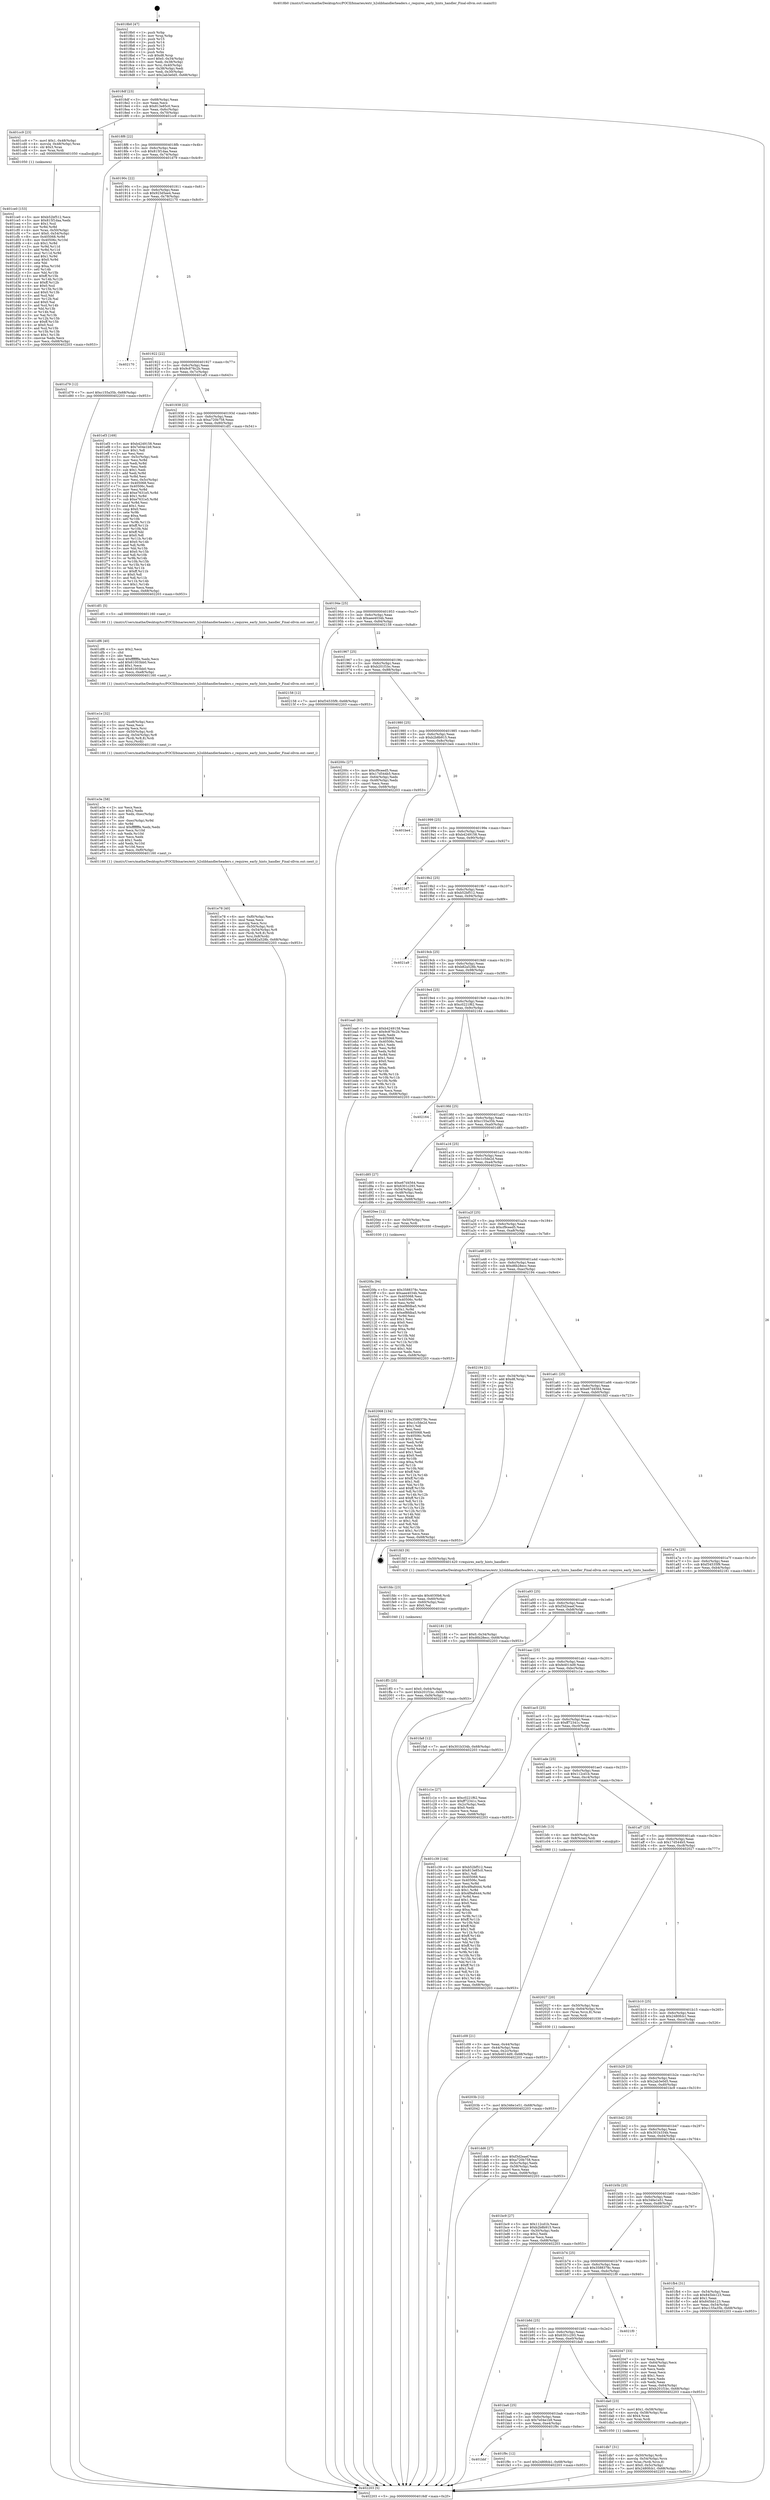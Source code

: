 digraph "0x4018b0" {
  label = "0x4018b0 (/mnt/c/Users/mathe/Desktop/tcc/POCII/binaries/extr_h2olibhandlerheaders.c_requires_early_hints_handler_Final-ollvm.out::main(0))"
  labelloc = "t"
  node[shape=record]

  Entry [label="",width=0.3,height=0.3,shape=circle,fillcolor=black,style=filled]
  "0x4018df" [label="{
     0x4018df [23]\l
     | [instrs]\l
     &nbsp;&nbsp;0x4018df \<+3\>: mov -0x68(%rbp),%eax\l
     &nbsp;&nbsp;0x4018e2 \<+2\>: mov %eax,%ecx\l
     &nbsp;&nbsp;0x4018e4 \<+6\>: sub $0x813e85c0,%ecx\l
     &nbsp;&nbsp;0x4018ea \<+3\>: mov %eax,-0x6c(%rbp)\l
     &nbsp;&nbsp;0x4018ed \<+3\>: mov %ecx,-0x70(%rbp)\l
     &nbsp;&nbsp;0x4018f0 \<+6\>: je 0000000000401cc9 \<main+0x419\>\l
  }"]
  "0x401cc9" [label="{
     0x401cc9 [23]\l
     | [instrs]\l
     &nbsp;&nbsp;0x401cc9 \<+7\>: movl $0x1,-0x48(%rbp)\l
     &nbsp;&nbsp;0x401cd0 \<+4\>: movslq -0x48(%rbp),%rax\l
     &nbsp;&nbsp;0x401cd4 \<+4\>: shl $0x3,%rax\l
     &nbsp;&nbsp;0x401cd8 \<+3\>: mov %rax,%rdi\l
     &nbsp;&nbsp;0x401cdb \<+5\>: call 0000000000401050 \<malloc@plt\>\l
     | [calls]\l
     &nbsp;&nbsp;0x401050 \{1\} (unknown)\l
  }"]
  "0x4018f6" [label="{
     0x4018f6 [22]\l
     | [instrs]\l
     &nbsp;&nbsp;0x4018f6 \<+5\>: jmp 00000000004018fb \<main+0x4b\>\l
     &nbsp;&nbsp;0x4018fb \<+3\>: mov -0x6c(%rbp),%eax\l
     &nbsp;&nbsp;0x4018fe \<+5\>: sub $0x815f1daa,%eax\l
     &nbsp;&nbsp;0x401903 \<+3\>: mov %eax,-0x74(%rbp)\l
     &nbsp;&nbsp;0x401906 \<+6\>: je 0000000000401d79 \<main+0x4c9\>\l
  }"]
  Exit [label="",width=0.3,height=0.3,shape=circle,fillcolor=black,style=filled,peripheries=2]
  "0x401d79" [label="{
     0x401d79 [12]\l
     | [instrs]\l
     &nbsp;&nbsp;0x401d79 \<+7\>: movl $0xc155a35b,-0x68(%rbp)\l
     &nbsp;&nbsp;0x401d80 \<+5\>: jmp 0000000000402203 \<main+0x953\>\l
  }"]
  "0x40190c" [label="{
     0x40190c [22]\l
     | [instrs]\l
     &nbsp;&nbsp;0x40190c \<+5\>: jmp 0000000000401911 \<main+0x61\>\l
     &nbsp;&nbsp;0x401911 \<+3\>: mov -0x6c(%rbp),%eax\l
     &nbsp;&nbsp;0x401914 \<+5\>: sub $0x923d5ee4,%eax\l
     &nbsp;&nbsp;0x401919 \<+3\>: mov %eax,-0x78(%rbp)\l
     &nbsp;&nbsp;0x40191c \<+6\>: je 0000000000402170 \<main+0x8c0\>\l
  }"]
  "0x4020fa" [label="{
     0x4020fa [94]\l
     | [instrs]\l
     &nbsp;&nbsp;0x4020fa \<+5\>: mov $0x3588378c,%ecx\l
     &nbsp;&nbsp;0x4020ff \<+5\>: mov $0xaee4034b,%edx\l
     &nbsp;&nbsp;0x402104 \<+7\>: mov 0x405068,%esi\l
     &nbsp;&nbsp;0x40210b \<+8\>: mov 0x40506c,%r8d\l
     &nbsp;&nbsp;0x402113 \<+3\>: mov %esi,%r9d\l
     &nbsp;&nbsp;0x402116 \<+7\>: add $0xef8fdba5,%r9d\l
     &nbsp;&nbsp;0x40211d \<+4\>: sub $0x1,%r9d\l
     &nbsp;&nbsp;0x402121 \<+7\>: sub $0xef8fdba5,%r9d\l
     &nbsp;&nbsp;0x402128 \<+4\>: imul %r9d,%esi\l
     &nbsp;&nbsp;0x40212c \<+3\>: and $0x1,%esi\l
     &nbsp;&nbsp;0x40212f \<+3\>: cmp $0x0,%esi\l
     &nbsp;&nbsp;0x402132 \<+4\>: sete %r10b\l
     &nbsp;&nbsp;0x402136 \<+4\>: cmp $0xa,%r8d\l
     &nbsp;&nbsp;0x40213a \<+4\>: setl %r11b\l
     &nbsp;&nbsp;0x40213e \<+3\>: mov %r10b,%bl\l
     &nbsp;&nbsp;0x402141 \<+3\>: and %r11b,%bl\l
     &nbsp;&nbsp;0x402144 \<+3\>: xor %r11b,%r10b\l
     &nbsp;&nbsp;0x402147 \<+3\>: or %r10b,%bl\l
     &nbsp;&nbsp;0x40214a \<+3\>: test $0x1,%bl\l
     &nbsp;&nbsp;0x40214d \<+3\>: cmovne %edx,%ecx\l
     &nbsp;&nbsp;0x402150 \<+3\>: mov %ecx,-0x68(%rbp)\l
     &nbsp;&nbsp;0x402153 \<+5\>: jmp 0000000000402203 \<main+0x953\>\l
  }"]
  "0x402170" [label="{
     0x402170\l
  }", style=dashed]
  "0x401922" [label="{
     0x401922 [22]\l
     | [instrs]\l
     &nbsp;&nbsp;0x401922 \<+5\>: jmp 0000000000401927 \<main+0x77\>\l
     &nbsp;&nbsp;0x401927 \<+3\>: mov -0x6c(%rbp),%eax\l
     &nbsp;&nbsp;0x40192a \<+5\>: sub $0x9c876c2b,%eax\l
     &nbsp;&nbsp;0x40192f \<+3\>: mov %eax,-0x7c(%rbp)\l
     &nbsp;&nbsp;0x401932 \<+6\>: je 0000000000401ef3 \<main+0x643\>\l
  }"]
  "0x40203b" [label="{
     0x40203b [12]\l
     | [instrs]\l
     &nbsp;&nbsp;0x40203b \<+7\>: movl $0x346e1e51,-0x68(%rbp)\l
     &nbsp;&nbsp;0x402042 \<+5\>: jmp 0000000000402203 \<main+0x953\>\l
  }"]
  "0x401ef3" [label="{
     0x401ef3 [169]\l
     | [instrs]\l
     &nbsp;&nbsp;0x401ef3 \<+5\>: mov $0xb4249158,%eax\l
     &nbsp;&nbsp;0x401ef8 \<+5\>: mov $0x7e04e1b9,%ecx\l
     &nbsp;&nbsp;0x401efd \<+2\>: mov $0x1,%dl\l
     &nbsp;&nbsp;0x401eff \<+2\>: xor %esi,%esi\l
     &nbsp;&nbsp;0x401f01 \<+3\>: mov -0x5c(%rbp),%edi\l
     &nbsp;&nbsp;0x401f04 \<+3\>: mov %esi,%r8d\l
     &nbsp;&nbsp;0x401f07 \<+3\>: sub %edi,%r8d\l
     &nbsp;&nbsp;0x401f0a \<+2\>: mov %esi,%edi\l
     &nbsp;&nbsp;0x401f0c \<+3\>: sub $0x1,%edi\l
     &nbsp;&nbsp;0x401f0f \<+3\>: add %edi,%r8d\l
     &nbsp;&nbsp;0x401f12 \<+3\>: sub %r8d,%esi\l
     &nbsp;&nbsp;0x401f15 \<+3\>: mov %esi,-0x5c(%rbp)\l
     &nbsp;&nbsp;0x401f18 \<+7\>: mov 0x405068,%esi\l
     &nbsp;&nbsp;0x401f1f \<+7\>: mov 0x40506c,%edi\l
     &nbsp;&nbsp;0x401f26 \<+3\>: mov %esi,%r8d\l
     &nbsp;&nbsp;0x401f29 \<+7\>: add $0xe7631e5,%r8d\l
     &nbsp;&nbsp;0x401f30 \<+4\>: sub $0x1,%r8d\l
     &nbsp;&nbsp;0x401f34 \<+7\>: sub $0xe7631e5,%r8d\l
     &nbsp;&nbsp;0x401f3b \<+4\>: imul %r8d,%esi\l
     &nbsp;&nbsp;0x401f3f \<+3\>: and $0x1,%esi\l
     &nbsp;&nbsp;0x401f42 \<+3\>: cmp $0x0,%esi\l
     &nbsp;&nbsp;0x401f45 \<+4\>: sete %r9b\l
     &nbsp;&nbsp;0x401f49 \<+3\>: cmp $0xa,%edi\l
     &nbsp;&nbsp;0x401f4c \<+4\>: setl %r10b\l
     &nbsp;&nbsp;0x401f50 \<+3\>: mov %r9b,%r11b\l
     &nbsp;&nbsp;0x401f53 \<+4\>: xor $0xff,%r11b\l
     &nbsp;&nbsp;0x401f57 \<+3\>: mov %r10b,%bl\l
     &nbsp;&nbsp;0x401f5a \<+3\>: xor $0xff,%bl\l
     &nbsp;&nbsp;0x401f5d \<+3\>: xor $0x0,%dl\l
     &nbsp;&nbsp;0x401f60 \<+3\>: mov %r11b,%r14b\l
     &nbsp;&nbsp;0x401f63 \<+4\>: and $0x0,%r14b\l
     &nbsp;&nbsp;0x401f67 \<+3\>: and %dl,%r9b\l
     &nbsp;&nbsp;0x401f6a \<+3\>: mov %bl,%r15b\l
     &nbsp;&nbsp;0x401f6d \<+4\>: and $0x0,%r15b\l
     &nbsp;&nbsp;0x401f71 \<+3\>: and %dl,%r10b\l
     &nbsp;&nbsp;0x401f74 \<+3\>: or %r9b,%r14b\l
     &nbsp;&nbsp;0x401f77 \<+3\>: or %r10b,%r15b\l
     &nbsp;&nbsp;0x401f7a \<+3\>: xor %r15b,%r14b\l
     &nbsp;&nbsp;0x401f7d \<+3\>: or %bl,%r11b\l
     &nbsp;&nbsp;0x401f80 \<+4\>: xor $0xff,%r11b\l
     &nbsp;&nbsp;0x401f84 \<+3\>: or $0x0,%dl\l
     &nbsp;&nbsp;0x401f87 \<+3\>: and %dl,%r11b\l
     &nbsp;&nbsp;0x401f8a \<+3\>: or %r11b,%r14b\l
     &nbsp;&nbsp;0x401f8d \<+4\>: test $0x1,%r14b\l
     &nbsp;&nbsp;0x401f91 \<+3\>: cmovne %ecx,%eax\l
     &nbsp;&nbsp;0x401f94 \<+3\>: mov %eax,-0x68(%rbp)\l
     &nbsp;&nbsp;0x401f97 \<+5\>: jmp 0000000000402203 \<main+0x953\>\l
  }"]
  "0x401938" [label="{
     0x401938 [22]\l
     | [instrs]\l
     &nbsp;&nbsp;0x401938 \<+5\>: jmp 000000000040193d \<main+0x8d\>\l
     &nbsp;&nbsp;0x40193d \<+3\>: mov -0x6c(%rbp),%eax\l
     &nbsp;&nbsp;0x401940 \<+5\>: sub $0xa720b758,%eax\l
     &nbsp;&nbsp;0x401945 \<+3\>: mov %eax,-0x80(%rbp)\l
     &nbsp;&nbsp;0x401948 \<+6\>: je 0000000000401df1 \<main+0x541\>\l
  }"]
  "0x401ff3" [label="{
     0x401ff3 [25]\l
     | [instrs]\l
     &nbsp;&nbsp;0x401ff3 \<+7\>: movl $0x0,-0x64(%rbp)\l
     &nbsp;&nbsp;0x401ffa \<+7\>: movl $0xb201f1bc,-0x68(%rbp)\l
     &nbsp;&nbsp;0x402001 \<+6\>: mov %eax,-0xf4(%rbp)\l
     &nbsp;&nbsp;0x402007 \<+5\>: jmp 0000000000402203 \<main+0x953\>\l
  }"]
  "0x401df1" [label="{
     0x401df1 [5]\l
     | [instrs]\l
     &nbsp;&nbsp;0x401df1 \<+5\>: call 0000000000401160 \<next_i\>\l
     | [calls]\l
     &nbsp;&nbsp;0x401160 \{1\} (/mnt/c/Users/mathe/Desktop/tcc/POCII/binaries/extr_h2olibhandlerheaders.c_requires_early_hints_handler_Final-ollvm.out::next_i)\l
  }"]
  "0x40194e" [label="{
     0x40194e [25]\l
     | [instrs]\l
     &nbsp;&nbsp;0x40194e \<+5\>: jmp 0000000000401953 \<main+0xa3\>\l
     &nbsp;&nbsp;0x401953 \<+3\>: mov -0x6c(%rbp),%eax\l
     &nbsp;&nbsp;0x401956 \<+5\>: sub $0xaee4034b,%eax\l
     &nbsp;&nbsp;0x40195b \<+6\>: mov %eax,-0x84(%rbp)\l
     &nbsp;&nbsp;0x401961 \<+6\>: je 0000000000402158 \<main+0x8a8\>\l
  }"]
  "0x401fdc" [label="{
     0x401fdc [23]\l
     | [instrs]\l
     &nbsp;&nbsp;0x401fdc \<+10\>: movabs $0x4030b6,%rdi\l
     &nbsp;&nbsp;0x401fe6 \<+3\>: mov %eax,-0x60(%rbp)\l
     &nbsp;&nbsp;0x401fe9 \<+3\>: mov -0x60(%rbp),%esi\l
     &nbsp;&nbsp;0x401fec \<+2\>: mov $0x0,%al\l
     &nbsp;&nbsp;0x401fee \<+5\>: call 0000000000401040 \<printf@plt\>\l
     | [calls]\l
     &nbsp;&nbsp;0x401040 \{1\} (unknown)\l
  }"]
  "0x402158" [label="{
     0x402158 [12]\l
     | [instrs]\l
     &nbsp;&nbsp;0x402158 \<+7\>: movl $0xf34535f9,-0x68(%rbp)\l
     &nbsp;&nbsp;0x40215f \<+5\>: jmp 0000000000402203 \<main+0x953\>\l
  }"]
  "0x401967" [label="{
     0x401967 [25]\l
     | [instrs]\l
     &nbsp;&nbsp;0x401967 \<+5\>: jmp 000000000040196c \<main+0xbc\>\l
     &nbsp;&nbsp;0x40196c \<+3\>: mov -0x6c(%rbp),%eax\l
     &nbsp;&nbsp;0x40196f \<+5\>: sub $0xb201f1bc,%eax\l
     &nbsp;&nbsp;0x401974 \<+6\>: mov %eax,-0x88(%rbp)\l
     &nbsp;&nbsp;0x40197a \<+6\>: je 000000000040200c \<main+0x75c\>\l
  }"]
  "0x401bbf" [label="{
     0x401bbf\l
  }", style=dashed]
  "0x40200c" [label="{
     0x40200c [27]\l
     | [instrs]\l
     &nbsp;&nbsp;0x40200c \<+5\>: mov $0xcf9ceed5,%eax\l
     &nbsp;&nbsp;0x402011 \<+5\>: mov $0x17d544b5,%ecx\l
     &nbsp;&nbsp;0x402016 \<+3\>: mov -0x64(%rbp),%edx\l
     &nbsp;&nbsp;0x402019 \<+3\>: cmp -0x48(%rbp),%edx\l
     &nbsp;&nbsp;0x40201c \<+3\>: cmovl %ecx,%eax\l
     &nbsp;&nbsp;0x40201f \<+3\>: mov %eax,-0x68(%rbp)\l
     &nbsp;&nbsp;0x402022 \<+5\>: jmp 0000000000402203 \<main+0x953\>\l
  }"]
  "0x401980" [label="{
     0x401980 [25]\l
     | [instrs]\l
     &nbsp;&nbsp;0x401980 \<+5\>: jmp 0000000000401985 \<main+0xd5\>\l
     &nbsp;&nbsp;0x401985 \<+3\>: mov -0x6c(%rbp),%eax\l
     &nbsp;&nbsp;0x401988 \<+5\>: sub $0xb2b8b915,%eax\l
     &nbsp;&nbsp;0x40198d \<+6\>: mov %eax,-0x8c(%rbp)\l
     &nbsp;&nbsp;0x401993 \<+6\>: je 0000000000401be4 \<main+0x334\>\l
  }"]
  "0x401f9c" [label="{
     0x401f9c [12]\l
     | [instrs]\l
     &nbsp;&nbsp;0x401f9c \<+7\>: movl $0x2480fcb1,-0x68(%rbp)\l
     &nbsp;&nbsp;0x401fa3 \<+5\>: jmp 0000000000402203 \<main+0x953\>\l
  }"]
  "0x401be4" [label="{
     0x401be4\l
  }", style=dashed]
  "0x401999" [label="{
     0x401999 [25]\l
     | [instrs]\l
     &nbsp;&nbsp;0x401999 \<+5\>: jmp 000000000040199e \<main+0xee\>\l
     &nbsp;&nbsp;0x40199e \<+3\>: mov -0x6c(%rbp),%eax\l
     &nbsp;&nbsp;0x4019a1 \<+5\>: sub $0xb4249158,%eax\l
     &nbsp;&nbsp;0x4019a6 \<+6\>: mov %eax,-0x90(%rbp)\l
     &nbsp;&nbsp;0x4019ac \<+6\>: je 00000000004021d7 \<main+0x927\>\l
  }"]
  "0x401e78" [label="{
     0x401e78 [40]\l
     | [instrs]\l
     &nbsp;&nbsp;0x401e78 \<+6\>: mov -0xf0(%rbp),%ecx\l
     &nbsp;&nbsp;0x401e7e \<+3\>: imul %eax,%ecx\l
     &nbsp;&nbsp;0x401e81 \<+3\>: movslq %ecx,%rsi\l
     &nbsp;&nbsp;0x401e84 \<+4\>: mov -0x50(%rbp),%rdi\l
     &nbsp;&nbsp;0x401e88 \<+4\>: movslq -0x54(%rbp),%r8\l
     &nbsp;&nbsp;0x401e8c \<+4\>: mov (%rdi,%r8,8),%rdi\l
     &nbsp;&nbsp;0x401e90 \<+4\>: mov %rsi,0x8(%rdi)\l
     &nbsp;&nbsp;0x401e94 \<+7\>: movl $0xb82a528b,-0x68(%rbp)\l
     &nbsp;&nbsp;0x401e9b \<+5\>: jmp 0000000000402203 \<main+0x953\>\l
  }"]
  "0x4021d7" [label="{
     0x4021d7\l
  }", style=dashed]
  "0x4019b2" [label="{
     0x4019b2 [25]\l
     | [instrs]\l
     &nbsp;&nbsp;0x4019b2 \<+5\>: jmp 00000000004019b7 \<main+0x107\>\l
     &nbsp;&nbsp;0x4019b7 \<+3\>: mov -0x6c(%rbp),%eax\l
     &nbsp;&nbsp;0x4019ba \<+5\>: sub $0xb52bf512,%eax\l
     &nbsp;&nbsp;0x4019bf \<+6\>: mov %eax,-0x94(%rbp)\l
     &nbsp;&nbsp;0x4019c5 \<+6\>: je 00000000004021a9 \<main+0x8f9\>\l
  }"]
  "0x401e3e" [label="{
     0x401e3e [58]\l
     | [instrs]\l
     &nbsp;&nbsp;0x401e3e \<+2\>: xor %ecx,%ecx\l
     &nbsp;&nbsp;0x401e40 \<+5\>: mov $0x2,%edx\l
     &nbsp;&nbsp;0x401e45 \<+6\>: mov %edx,-0xec(%rbp)\l
     &nbsp;&nbsp;0x401e4b \<+1\>: cltd\l
     &nbsp;&nbsp;0x401e4c \<+7\>: mov -0xec(%rbp),%r9d\l
     &nbsp;&nbsp;0x401e53 \<+3\>: idiv %r9d\l
     &nbsp;&nbsp;0x401e56 \<+6\>: imul $0xfffffffe,%edx,%edx\l
     &nbsp;&nbsp;0x401e5c \<+3\>: mov %ecx,%r10d\l
     &nbsp;&nbsp;0x401e5f \<+3\>: sub %edx,%r10d\l
     &nbsp;&nbsp;0x401e62 \<+2\>: mov %ecx,%edx\l
     &nbsp;&nbsp;0x401e64 \<+3\>: sub $0x1,%edx\l
     &nbsp;&nbsp;0x401e67 \<+3\>: add %edx,%r10d\l
     &nbsp;&nbsp;0x401e6a \<+3\>: sub %r10d,%ecx\l
     &nbsp;&nbsp;0x401e6d \<+6\>: mov %ecx,-0xf0(%rbp)\l
     &nbsp;&nbsp;0x401e73 \<+5\>: call 0000000000401160 \<next_i\>\l
     | [calls]\l
     &nbsp;&nbsp;0x401160 \{1\} (/mnt/c/Users/mathe/Desktop/tcc/POCII/binaries/extr_h2olibhandlerheaders.c_requires_early_hints_handler_Final-ollvm.out::next_i)\l
  }"]
  "0x4021a9" [label="{
     0x4021a9\l
  }", style=dashed]
  "0x4019cb" [label="{
     0x4019cb [25]\l
     | [instrs]\l
     &nbsp;&nbsp;0x4019cb \<+5\>: jmp 00000000004019d0 \<main+0x120\>\l
     &nbsp;&nbsp;0x4019d0 \<+3\>: mov -0x6c(%rbp),%eax\l
     &nbsp;&nbsp;0x4019d3 \<+5\>: sub $0xb82a528b,%eax\l
     &nbsp;&nbsp;0x4019d8 \<+6\>: mov %eax,-0x98(%rbp)\l
     &nbsp;&nbsp;0x4019de \<+6\>: je 0000000000401ea0 \<main+0x5f0\>\l
  }"]
  "0x401e1e" [label="{
     0x401e1e [32]\l
     | [instrs]\l
     &nbsp;&nbsp;0x401e1e \<+6\>: mov -0xe8(%rbp),%ecx\l
     &nbsp;&nbsp;0x401e24 \<+3\>: imul %eax,%ecx\l
     &nbsp;&nbsp;0x401e27 \<+3\>: movslq %ecx,%rsi\l
     &nbsp;&nbsp;0x401e2a \<+4\>: mov -0x50(%rbp),%rdi\l
     &nbsp;&nbsp;0x401e2e \<+4\>: movslq -0x54(%rbp),%r8\l
     &nbsp;&nbsp;0x401e32 \<+4\>: mov (%rdi,%r8,8),%rdi\l
     &nbsp;&nbsp;0x401e36 \<+3\>: mov %rsi,(%rdi)\l
     &nbsp;&nbsp;0x401e39 \<+5\>: call 0000000000401160 \<next_i\>\l
     | [calls]\l
     &nbsp;&nbsp;0x401160 \{1\} (/mnt/c/Users/mathe/Desktop/tcc/POCII/binaries/extr_h2olibhandlerheaders.c_requires_early_hints_handler_Final-ollvm.out::next_i)\l
  }"]
  "0x401ea0" [label="{
     0x401ea0 [83]\l
     | [instrs]\l
     &nbsp;&nbsp;0x401ea0 \<+5\>: mov $0xb4249158,%eax\l
     &nbsp;&nbsp;0x401ea5 \<+5\>: mov $0x9c876c2b,%ecx\l
     &nbsp;&nbsp;0x401eaa \<+2\>: xor %edx,%edx\l
     &nbsp;&nbsp;0x401eac \<+7\>: mov 0x405068,%esi\l
     &nbsp;&nbsp;0x401eb3 \<+7\>: mov 0x40506c,%edi\l
     &nbsp;&nbsp;0x401eba \<+3\>: sub $0x1,%edx\l
     &nbsp;&nbsp;0x401ebd \<+3\>: mov %esi,%r8d\l
     &nbsp;&nbsp;0x401ec0 \<+3\>: add %edx,%r8d\l
     &nbsp;&nbsp;0x401ec3 \<+4\>: imul %r8d,%esi\l
     &nbsp;&nbsp;0x401ec7 \<+3\>: and $0x1,%esi\l
     &nbsp;&nbsp;0x401eca \<+3\>: cmp $0x0,%esi\l
     &nbsp;&nbsp;0x401ecd \<+4\>: sete %r9b\l
     &nbsp;&nbsp;0x401ed1 \<+3\>: cmp $0xa,%edi\l
     &nbsp;&nbsp;0x401ed4 \<+4\>: setl %r10b\l
     &nbsp;&nbsp;0x401ed8 \<+3\>: mov %r9b,%r11b\l
     &nbsp;&nbsp;0x401edb \<+3\>: and %r10b,%r11b\l
     &nbsp;&nbsp;0x401ede \<+3\>: xor %r10b,%r9b\l
     &nbsp;&nbsp;0x401ee1 \<+3\>: or %r9b,%r11b\l
     &nbsp;&nbsp;0x401ee4 \<+4\>: test $0x1,%r11b\l
     &nbsp;&nbsp;0x401ee8 \<+3\>: cmovne %ecx,%eax\l
     &nbsp;&nbsp;0x401eeb \<+3\>: mov %eax,-0x68(%rbp)\l
     &nbsp;&nbsp;0x401eee \<+5\>: jmp 0000000000402203 \<main+0x953\>\l
  }"]
  "0x4019e4" [label="{
     0x4019e4 [25]\l
     | [instrs]\l
     &nbsp;&nbsp;0x4019e4 \<+5\>: jmp 00000000004019e9 \<main+0x139\>\l
     &nbsp;&nbsp;0x4019e9 \<+3\>: mov -0x6c(%rbp),%eax\l
     &nbsp;&nbsp;0x4019ec \<+5\>: sub $0xc0221f62,%eax\l
     &nbsp;&nbsp;0x4019f1 \<+6\>: mov %eax,-0x9c(%rbp)\l
     &nbsp;&nbsp;0x4019f7 \<+6\>: je 0000000000402164 \<main+0x8b4\>\l
  }"]
  "0x401df6" [label="{
     0x401df6 [40]\l
     | [instrs]\l
     &nbsp;&nbsp;0x401df6 \<+5\>: mov $0x2,%ecx\l
     &nbsp;&nbsp;0x401dfb \<+1\>: cltd\l
     &nbsp;&nbsp;0x401dfc \<+2\>: idiv %ecx\l
     &nbsp;&nbsp;0x401dfe \<+6\>: imul $0xfffffffe,%edx,%ecx\l
     &nbsp;&nbsp;0x401e04 \<+6\>: add $0x61003bb0,%ecx\l
     &nbsp;&nbsp;0x401e0a \<+3\>: add $0x1,%ecx\l
     &nbsp;&nbsp;0x401e0d \<+6\>: sub $0x61003bb0,%ecx\l
     &nbsp;&nbsp;0x401e13 \<+6\>: mov %ecx,-0xe8(%rbp)\l
     &nbsp;&nbsp;0x401e19 \<+5\>: call 0000000000401160 \<next_i\>\l
     | [calls]\l
     &nbsp;&nbsp;0x401160 \{1\} (/mnt/c/Users/mathe/Desktop/tcc/POCII/binaries/extr_h2olibhandlerheaders.c_requires_early_hints_handler_Final-ollvm.out::next_i)\l
  }"]
  "0x402164" [label="{
     0x402164\l
  }", style=dashed]
  "0x4019fd" [label="{
     0x4019fd [25]\l
     | [instrs]\l
     &nbsp;&nbsp;0x4019fd \<+5\>: jmp 0000000000401a02 \<main+0x152\>\l
     &nbsp;&nbsp;0x401a02 \<+3\>: mov -0x6c(%rbp),%eax\l
     &nbsp;&nbsp;0x401a05 \<+5\>: sub $0xc155a35b,%eax\l
     &nbsp;&nbsp;0x401a0a \<+6\>: mov %eax,-0xa0(%rbp)\l
     &nbsp;&nbsp;0x401a10 \<+6\>: je 0000000000401d85 \<main+0x4d5\>\l
  }"]
  "0x401db7" [label="{
     0x401db7 [31]\l
     | [instrs]\l
     &nbsp;&nbsp;0x401db7 \<+4\>: mov -0x50(%rbp),%rdi\l
     &nbsp;&nbsp;0x401dbb \<+4\>: movslq -0x54(%rbp),%rcx\l
     &nbsp;&nbsp;0x401dbf \<+4\>: mov %rax,(%rdi,%rcx,8)\l
     &nbsp;&nbsp;0x401dc3 \<+7\>: movl $0x0,-0x5c(%rbp)\l
     &nbsp;&nbsp;0x401dca \<+7\>: movl $0x2480fcb1,-0x68(%rbp)\l
     &nbsp;&nbsp;0x401dd1 \<+5\>: jmp 0000000000402203 \<main+0x953\>\l
  }"]
  "0x401d85" [label="{
     0x401d85 [27]\l
     | [instrs]\l
     &nbsp;&nbsp;0x401d85 \<+5\>: mov $0xe67d4564,%eax\l
     &nbsp;&nbsp;0x401d8a \<+5\>: mov $0x6301c293,%ecx\l
     &nbsp;&nbsp;0x401d8f \<+3\>: mov -0x54(%rbp),%edx\l
     &nbsp;&nbsp;0x401d92 \<+3\>: cmp -0x48(%rbp),%edx\l
     &nbsp;&nbsp;0x401d95 \<+3\>: cmovl %ecx,%eax\l
     &nbsp;&nbsp;0x401d98 \<+3\>: mov %eax,-0x68(%rbp)\l
     &nbsp;&nbsp;0x401d9b \<+5\>: jmp 0000000000402203 \<main+0x953\>\l
  }"]
  "0x401a16" [label="{
     0x401a16 [25]\l
     | [instrs]\l
     &nbsp;&nbsp;0x401a16 \<+5\>: jmp 0000000000401a1b \<main+0x16b\>\l
     &nbsp;&nbsp;0x401a1b \<+3\>: mov -0x6c(%rbp),%eax\l
     &nbsp;&nbsp;0x401a1e \<+5\>: sub $0xc1c5de2d,%eax\l
     &nbsp;&nbsp;0x401a23 \<+6\>: mov %eax,-0xa4(%rbp)\l
     &nbsp;&nbsp;0x401a29 \<+6\>: je 00000000004020ee \<main+0x83e\>\l
  }"]
  "0x401ba6" [label="{
     0x401ba6 [25]\l
     | [instrs]\l
     &nbsp;&nbsp;0x401ba6 \<+5\>: jmp 0000000000401bab \<main+0x2fb\>\l
     &nbsp;&nbsp;0x401bab \<+3\>: mov -0x6c(%rbp),%eax\l
     &nbsp;&nbsp;0x401bae \<+5\>: sub $0x7e04e1b9,%eax\l
     &nbsp;&nbsp;0x401bb3 \<+6\>: mov %eax,-0xe4(%rbp)\l
     &nbsp;&nbsp;0x401bb9 \<+6\>: je 0000000000401f9c \<main+0x6ec\>\l
  }"]
  "0x4020ee" [label="{
     0x4020ee [12]\l
     | [instrs]\l
     &nbsp;&nbsp;0x4020ee \<+4\>: mov -0x50(%rbp),%rax\l
     &nbsp;&nbsp;0x4020f2 \<+3\>: mov %rax,%rdi\l
     &nbsp;&nbsp;0x4020f5 \<+5\>: call 0000000000401030 \<free@plt\>\l
     | [calls]\l
     &nbsp;&nbsp;0x401030 \{1\} (unknown)\l
  }"]
  "0x401a2f" [label="{
     0x401a2f [25]\l
     | [instrs]\l
     &nbsp;&nbsp;0x401a2f \<+5\>: jmp 0000000000401a34 \<main+0x184\>\l
     &nbsp;&nbsp;0x401a34 \<+3\>: mov -0x6c(%rbp),%eax\l
     &nbsp;&nbsp;0x401a37 \<+5\>: sub $0xcf9ceed5,%eax\l
     &nbsp;&nbsp;0x401a3c \<+6\>: mov %eax,-0xa8(%rbp)\l
     &nbsp;&nbsp;0x401a42 \<+6\>: je 0000000000402068 \<main+0x7b8\>\l
  }"]
  "0x401da0" [label="{
     0x401da0 [23]\l
     | [instrs]\l
     &nbsp;&nbsp;0x401da0 \<+7\>: movl $0x1,-0x58(%rbp)\l
     &nbsp;&nbsp;0x401da7 \<+4\>: movslq -0x58(%rbp),%rax\l
     &nbsp;&nbsp;0x401dab \<+4\>: shl $0x4,%rax\l
     &nbsp;&nbsp;0x401daf \<+3\>: mov %rax,%rdi\l
     &nbsp;&nbsp;0x401db2 \<+5\>: call 0000000000401050 \<malloc@plt\>\l
     | [calls]\l
     &nbsp;&nbsp;0x401050 \{1\} (unknown)\l
  }"]
  "0x402068" [label="{
     0x402068 [134]\l
     | [instrs]\l
     &nbsp;&nbsp;0x402068 \<+5\>: mov $0x3588378c,%eax\l
     &nbsp;&nbsp;0x40206d \<+5\>: mov $0xc1c5de2d,%ecx\l
     &nbsp;&nbsp;0x402072 \<+2\>: mov $0x1,%dl\l
     &nbsp;&nbsp;0x402074 \<+2\>: xor %esi,%esi\l
     &nbsp;&nbsp;0x402076 \<+7\>: mov 0x405068,%edi\l
     &nbsp;&nbsp;0x40207d \<+8\>: mov 0x40506c,%r8d\l
     &nbsp;&nbsp;0x402085 \<+3\>: sub $0x1,%esi\l
     &nbsp;&nbsp;0x402088 \<+3\>: mov %edi,%r9d\l
     &nbsp;&nbsp;0x40208b \<+3\>: add %esi,%r9d\l
     &nbsp;&nbsp;0x40208e \<+4\>: imul %r9d,%edi\l
     &nbsp;&nbsp;0x402092 \<+3\>: and $0x1,%edi\l
     &nbsp;&nbsp;0x402095 \<+3\>: cmp $0x0,%edi\l
     &nbsp;&nbsp;0x402098 \<+4\>: sete %r10b\l
     &nbsp;&nbsp;0x40209c \<+4\>: cmp $0xa,%r8d\l
     &nbsp;&nbsp;0x4020a0 \<+4\>: setl %r11b\l
     &nbsp;&nbsp;0x4020a4 \<+3\>: mov %r10b,%bl\l
     &nbsp;&nbsp;0x4020a7 \<+3\>: xor $0xff,%bl\l
     &nbsp;&nbsp;0x4020aa \<+3\>: mov %r11b,%r14b\l
     &nbsp;&nbsp;0x4020ad \<+4\>: xor $0xff,%r14b\l
     &nbsp;&nbsp;0x4020b1 \<+3\>: xor $0x1,%dl\l
     &nbsp;&nbsp;0x4020b4 \<+3\>: mov %bl,%r15b\l
     &nbsp;&nbsp;0x4020b7 \<+4\>: and $0xff,%r15b\l
     &nbsp;&nbsp;0x4020bb \<+3\>: and %dl,%r10b\l
     &nbsp;&nbsp;0x4020be \<+3\>: mov %r14b,%r12b\l
     &nbsp;&nbsp;0x4020c1 \<+4\>: and $0xff,%r12b\l
     &nbsp;&nbsp;0x4020c5 \<+3\>: and %dl,%r11b\l
     &nbsp;&nbsp;0x4020c8 \<+3\>: or %r10b,%r15b\l
     &nbsp;&nbsp;0x4020cb \<+3\>: or %r11b,%r12b\l
     &nbsp;&nbsp;0x4020ce \<+3\>: xor %r12b,%r15b\l
     &nbsp;&nbsp;0x4020d1 \<+3\>: or %r14b,%bl\l
     &nbsp;&nbsp;0x4020d4 \<+3\>: xor $0xff,%bl\l
     &nbsp;&nbsp;0x4020d7 \<+3\>: or $0x1,%dl\l
     &nbsp;&nbsp;0x4020da \<+2\>: and %dl,%bl\l
     &nbsp;&nbsp;0x4020dc \<+3\>: or %bl,%r15b\l
     &nbsp;&nbsp;0x4020df \<+4\>: test $0x1,%r15b\l
     &nbsp;&nbsp;0x4020e3 \<+3\>: cmovne %ecx,%eax\l
     &nbsp;&nbsp;0x4020e6 \<+3\>: mov %eax,-0x68(%rbp)\l
     &nbsp;&nbsp;0x4020e9 \<+5\>: jmp 0000000000402203 \<main+0x953\>\l
  }"]
  "0x401a48" [label="{
     0x401a48 [25]\l
     | [instrs]\l
     &nbsp;&nbsp;0x401a48 \<+5\>: jmp 0000000000401a4d \<main+0x19d\>\l
     &nbsp;&nbsp;0x401a4d \<+3\>: mov -0x6c(%rbp),%eax\l
     &nbsp;&nbsp;0x401a50 \<+5\>: sub $0xd6b28ecc,%eax\l
     &nbsp;&nbsp;0x401a55 \<+6\>: mov %eax,-0xac(%rbp)\l
     &nbsp;&nbsp;0x401a5b \<+6\>: je 0000000000402194 \<main+0x8e4\>\l
  }"]
  "0x401b8d" [label="{
     0x401b8d [25]\l
     | [instrs]\l
     &nbsp;&nbsp;0x401b8d \<+5\>: jmp 0000000000401b92 \<main+0x2e2\>\l
     &nbsp;&nbsp;0x401b92 \<+3\>: mov -0x6c(%rbp),%eax\l
     &nbsp;&nbsp;0x401b95 \<+5\>: sub $0x6301c293,%eax\l
     &nbsp;&nbsp;0x401b9a \<+6\>: mov %eax,-0xe0(%rbp)\l
     &nbsp;&nbsp;0x401ba0 \<+6\>: je 0000000000401da0 \<main+0x4f0\>\l
  }"]
  "0x402194" [label="{
     0x402194 [21]\l
     | [instrs]\l
     &nbsp;&nbsp;0x402194 \<+3\>: mov -0x34(%rbp),%eax\l
     &nbsp;&nbsp;0x402197 \<+7\>: add $0xd8,%rsp\l
     &nbsp;&nbsp;0x40219e \<+1\>: pop %rbx\l
     &nbsp;&nbsp;0x40219f \<+2\>: pop %r12\l
     &nbsp;&nbsp;0x4021a1 \<+2\>: pop %r13\l
     &nbsp;&nbsp;0x4021a3 \<+2\>: pop %r14\l
     &nbsp;&nbsp;0x4021a5 \<+2\>: pop %r15\l
     &nbsp;&nbsp;0x4021a7 \<+1\>: pop %rbp\l
     &nbsp;&nbsp;0x4021a8 \<+1\>: ret\l
  }"]
  "0x401a61" [label="{
     0x401a61 [25]\l
     | [instrs]\l
     &nbsp;&nbsp;0x401a61 \<+5\>: jmp 0000000000401a66 \<main+0x1b6\>\l
     &nbsp;&nbsp;0x401a66 \<+3\>: mov -0x6c(%rbp),%eax\l
     &nbsp;&nbsp;0x401a69 \<+5\>: sub $0xe67d4564,%eax\l
     &nbsp;&nbsp;0x401a6e \<+6\>: mov %eax,-0xb0(%rbp)\l
     &nbsp;&nbsp;0x401a74 \<+6\>: je 0000000000401fd3 \<main+0x723\>\l
  }"]
  "0x4021f0" [label="{
     0x4021f0\l
  }", style=dashed]
  "0x401fd3" [label="{
     0x401fd3 [9]\l
     | [instrs]\l
     &nbsp;&nbsp;0x401fd3 \<+4\>: mov -0x50(%rbp),%rdi\l
     &nbsp;&nbsp;0x401fd7 \<+5\>: call 0000000000401420 \<requires_early_hints_handler\>\l
     | [calls]\l
     &nbsp;&nbsp;0x401420 \{1\} (/mnt/c/Users/mathe/Desktop/tcc/POCII/binaries/extr_h2olibhandlerheaders.c_requires_early_hints_handler_Final-ollvm.out::requires_early_hints_handler)\l
  }"]
  "0x401a7a" [label="{
     0x401a7a [25]\l
     | [instrs]\l
     &nbsp;&nbsp;0x401a7a \<+5\>: jmp 0000000000401a7f \<main+0x1cf\>\l
     &nbsp;&nbsp;0x401a7f \<+3\>: mov -0x6c(%rbp),%eax\l
     &nbsp;&nbsp;0x401a82 \<+5\>: sub $0xf34535f9,%eax\l
     &nbsp;&nbsp;0x401a87 \<+6\>: mov %eax,-0xb4(%rbp)\l
     &nbsp;&nbsp;0x401a8d \<+6\>: je 0000000000402181 \<main+0x8d1\>\l
  }"]
  "0x401b74" [label="{
     0x401b74 [25]\l
     | [instrs]\l
     &nbsp;&nbsp;0x401b74 \<+5\>: jmp 0000000000401b79 \<main+0x2c9\>\l
     &nbsp;&nbsp;0x401b79 \<+3\>: mov -0x6c(%rbp),%eax\l
     &nbsp;&nbsp;0x401b7c \<+5\>: sub $0x3588378c,%eax\l
     &nbsp;&nbsp;0x401b81 \<+6\>: mov %eax,-0xdc(%rbp)\l
     &nbsp;&nbsp;0x401b87 \<+6\>: je 00000000004021f0 \<main+0x940\>\l
  }"]
  "0x402181" [label="{
     0x402181 [19]\l
     | [instrs]\l
     &nbsp;&nbsp;0x402181 \<+7\>: movl $0x0,-0x34(%rbp)\l
     &nbsp;&nbsp;0x402188 \<+7\>: movl $0xd6b28ecc,-0x68(%rbp)\l
     &nbsp;&nbsp;0x40218f \<+5\>: jmp 0000000000402203 \<main+0x953\>\l
  }"]
  "0x401a93" [label="{
     0x401a93 [25]\l
     | [instrs]\l
     &nbsp;&nbsp;0x401a93 \<+5\>: jmp 0000000000401a98 \<main+0x1e8\>\l
     &nbsp;&nbsp;0x401a98 \<+3\>: mov -0x6c(%rbp),%eax\l
     &nbsp;&nbsp;0x401a9b \<+5\>: sub $0xf3d2eaef,%eax\l
     &nbsp;&nbsp;0x401aa0 \<+6\>: mov %eax,-0xb8(%rbp)\l
     &nbsp;&nbsp;0x401aa6 \<+6\>: je 0000000000401fa8 \<main+0x6f8\>\l
  }"]
  "0x402047" [label="{
     0x402047 [33]\l
     | [instrs]\l
     &nbsp;&nbsp;0x402047 \<+2\>: xor %eax,%eax\l
     &nbsp;&nbsp;0x402049 \<+3\>: mov -0x64(%rbp),%ecx\l
     &nbsp;&nbsp;0x40204c \<+2\>: mov %eax,%edx\l
     &nbsp;&nbsp;0x40204e \<+2\>: sub %ecx,%edx\l
     &nbsp;&nbsp;0x402050 \<+2\>: mov %eax,%ecx\l
     &nbsp;&nbsp;0x402052 \<+3\>: sub $0x1,%ecx\l
     &nbsp;&nbsp;0x402055 \<+2\>: add %ecx,%edx\l
     &nbsp;&nbsp;0x402057 \<+2\>: sub %edx,%eax\l
     &nbsp;&nbsp;0x402059 \<+3\>: mov %eax,-0x64(%rbp)\l
     &nbsp;&nbsp;0x40205c \<+7\>: movl $0xb201f1bc,-0x68(%rbp)\l
     &nbsp;&nbsp;0x402063 \<+5\>: jmp 0000000000402203 \<main+0x953\>\l
  }"]
  "0x401fa8" [label="{
     0x401fa8 [12]\l
     | [instrs]\l
     &nbsp;&nbsp;0x401fa8 \<+7\>: movl $0x301b334b,-0x68(%rbp)\l
     &nbsp;&nbsp;0x401faf \<+5\>: jmp 0000000000402203 \<main+0x953\>\l
  }"]
  "0x401aac" [label="{
     0x401aac [25]\l
     | [instrs]\l
     &nbsp;&nbsp;0x401aac \<+5\>: jmp 0000000000401ab1 \<main+0x201\>\l
     &nbsp;&nbsp;0x401ab1 \<+3\>: mov -0x6c(%rbp),%eax\l
     &nbsp;&nbsp;0x401ab4 \<+5\>: sub $0xfe4014d9,%eax\l
     &nbsp;&nbsp;0x401ab9 \<+6\>: mov %eax,-0xbc(%rbp)\l
     &nbsp;&nbsp;0x401abf \<+6\>: je 0000000000401c1e \<main+0x36e\>\l
  }"]
  "0x401b5b" [label="{
     0x401b5b [25]\l
     | [instrs]\l
     &nbsp;&nbsp;0x401b5b \<+5\>: jmp 0000000000401b60 \<main+0x2b0\>\l
     &nbsp;&nbsp;0x401b60 \<+3\>: mov -0x6c(%rbp),%eax\l
     &nbsp;&nbsp;0x401b63 \<+5\>: sub $0x346e1e51,%eax\l
     &nbsp;&nbsp;0x401b68 \<+6\>: mov %eax,-0xd8(%rbp)\l
     &nbsp;&nbsp;0x401b6e \<+6\>: je 0000000000402047 \<main+0x797\>\l
  }"]
  "0x401c1e" [label="{
     0x401c1e [27]\l
     | [instrs]\l
     &nbsp;&nbsp;0x401c1e \<+5\>: mov $0xc0221f62,%eax\l
     &nbsp;&nbsp;0x401c23 \<+5\>: mov $0xff72341c,%ecx\l
     &nbsp;&nbsp;0x401c28 \<+3\>: mov -0x2c(%rbp),%edx\l
     &nbsp;&nbsp;0x401c2b \<+3\>: cmp $0x0,%edx\l
     &nbsp;&nbsp;0x401c2e \<+3\>: cmove %ecx,%eax\l
     &nbsp;&nbsp;0x401c31 \<+3\>: mov %eax,-0x68(%rbp)\l
     &nbsp;&nbsp;0x401c34 \<+5\>: jmp 0000000000402203 \<main+0x953\>\l
  }"]
  "0x401ac5" [label="{
     0x401ac5 [25]\l
     | [instrs]\l
     &nbsp;&nbsp;0x401ac5 \<+5\>: jmp 0000000000401aca \<main+0x21a\>\l
     &nbsp;&nbsp;0x401aca \<+3\>: mov -0x6c(%rbp),%eax\l
     &nbsp;&nbsp;0x401acd \<+5\>: sub $0xff72341c,%eax\l
     &nbsp;&nbsp;0x401ad2 \<+6\>: mov %eax,-0xc0(%rbp)\l
     &nbsp;&nbsp;0x401ad8 \<+6\>: je 0000000000401c39 \<main+0x389\>\l
  }"]
  "0x401fb4" [label="{
     0x401fb4 [31]\l
     | [instrs]\l
     &nbsp;&nbsp;0x401fb4 \<+3\>: mov -0x54(%rbp),%eax\l
     &nbsp;&nbsp;0x401fb7 \<+5\>: sub $0x845bb123,%eax\l
     &nbsp;&nbsp;0x401fbc \<+3\>: add $0x1,%eax\l
     &nbsp;&nbsp;0x401fbf \<+5\>: add $0x845bb123,%eax\l
     &nbsp;&nbsp;0x401fc4 \<+3\>: mov %eax,-0x54(%rbp)\l
     &nbsp;&nbsp;0x401fc7 \<+7\>: movl $0xc155a35b,-0x68(%rbp)\l
     &nbsp;&nbsp;0x401fce \<+5\>: jmp 0000000000402203 \<main+0x953\>\l
  }"]
  "0x401c39" [label="{
     0x401c39 [144]\l
     | [instrs]\l
     &nbsp;&nbsp;0x401c39 \<+5\>: mov $0xb52bf512,%eax\l
     &nbsp;&nbsp;0x401c3e \<+5\>: mov $0x813e85c0,%ecx\l
     &nbsp;&nbsp;0x401c43 \<+2\>: mov $0x1,%dl\l
     &nbsp;&nbsp;0x401c45 \<+7\>: mov 0x405068,%esi\l
     &nbsp;&nbsp;0x401c4c \<+7\>: mov 0x40506c,%edi\l
     &nbsp;&nbsp;0x401c53 \<+3\>: mov %esi,%r8d\l
     &nbsp;&nbsp;0x401c56 \<+7\>: add $0x4f9a8444,%r8d\l
     &nbsp;&nbsp;0x401c5d \<+4\>: sub $0x1,%r8d\l
     &nbsp;&nbsp;0x401c61 \<+7\>: sub $0x4f9a8444,%r8d\l
     &nbsp;&nbsp;0x401c68 \<+4\>: imul %r8d,%esi\l
     &nbsp;&nbsp;0x401c6c \<+3\>: and $0x1,%esi\l
     &nbsp;&nbsp;0x401c6f \<+3\>: cmp $0x0,%esi\l
     &nbsp;&nbsp;0x401c72 \<+4\>: sete %r9b\l
     &nbsp;&nbsp;0x401c76 \<+3\>: cmp $0xa,%edi\l
     &nbsp;&nbsp;0x401c79 \<+4\>: setl %r10b\l
     &nbsp;&nbsp;0x401c7d \<+3\>: mov %r9b,%r11b\l
     &nbsp;&nbsp;0x401c80 \<+4\>: xor $0xff,%r11b\l
     &nbsp;&nbsp;0x401c84 \<+3\>: mov %r10b,%bl\l
     &nbsp;&nbsp;0x401c87 \<+3\>: xor $0xff,%bl\l
     &nbsp;&nbsp;0x401c8a \<+3\>: xor $0x1,%dl\l
     &nbsp;&nbsp;0x401c8d \<+3\>: mov %r11b,%r14b\l
     &nbsp;&nbsp;0x401c90 \<+4\>: and $0xff,%r14b\l
     &nbsp;&nbsp;0x401c94 \<+3\>: and %dl,%r9b\l
     &nbsp;&nbsp;0x401c97 \<+3\>: mov %bl,%r15b\l
     &nbsp;&nbsp;0x401c9a \<+4\>: and $0xff,%r15b\l
     &nbsp;&nbsp;0x401c9e \<+3\>: and %dl,%r10b\l
     &nbsp;&nbsp;0x401ca1 \<+3\>: or %r9b,%r14b\l
     &nbsp;&nbsp;0x401ca4 \<+3\>: or %r10b,%r15b\l
     &nbsp;&nbsp;0x401ca7 \<+3\>: xor %r15b,%r14b\l
     &nbsp;&nbsp;0x401caa \<+3\>: or %bl,%r11b\l
     &nbsp;&nbsp;0x401cad \<+4\>: xor $0xff,%r11b\l
     &nbsp;&nbsp;0x401cb1 \<+3\>: or $0x1,%dl\l
     &nbsp;&nbsp;0x401cb4 \<+3\>: and %dl,%r11b\l
     &nbsp;&nbsp;0x401cb7 \<+3\>: or %r11b,%r14b\l
     &nbsp;&nbsp;0x401cba \<+4\>: test $0x1,%r14b\l
     &nbsp;&nbsp;0x401cbe \<+3\>: cmovne %ecx,%eax\l
     &nbsp;&nbsp;0x401cc1 \<+3\>: mov %eax,-0x68(%rbp)\l
     &nbsp;&nbsp;0x401cc4 \<+5\>: jmp 0000000000402203 \<main+0x953\>\l
  }"]
  "0x401ade" [label="{
     0x401ade [25]\l
     | [instrs]\l
     &nbsp;&nbsp;0x401ade \<+5\>: jmp 0000000000401ae3 \<main+0x233\>\l
     &nbsp;&nbsp;0x401ae3 \<+3\>: mov -0x6c(%rbp),%eax\l
     &nbsp;&nbsp;0x401ae6 \<+5\>: sub $0x112cd1b,%eax\l
     &nbsp;&nbsp;0x401aeb \<+6\>: mov %eax,-0xc4(%rbp)\l
     &nbsp;&nbsp;0x401af1 \<+6\>: je 0000000000401bfc \<main+0x34c\>\l
  }"]
  "0x401ce0" [label="{
     0x401ce0 [153]\l
     | [instrs]\l
     &nbsp;&nbsp;0x401ce0 \<+5\>: mov $0xb52bf512,%ecx\l
     &nbsp;&nbsp;0x401ce5 \<+5\>: mov $0x815f1daa,%edx\l
     &nbsp;&nbsp;0x401cea \<+3\>: mov $0x1,%sil\l
     &nbsp;&nbsp;0x401ced \<+3\>: xor %r8d,%r8d\l
     &nbsp;&nbsp;0x401cf0 \<+4\>: mov %rax,-0x50(%rbp)\l
     &nbsp;&nbsp;0x401cf4 \<+7\>: movl $0x0,-0x54(%rbp)\l
     &nbsp;&nbsp;0x401cfb \<+8\>: mov 0x405068,%r9d\l
     &nbsp;&nbsp;0x401d03 \<+8\>: mov 0x40506c,%r10d\l
     &nbsp;&nbsp;0x401d0b \<+4\>: sub $0x1,%r8d\l
     &nbsp;&nbsp;0x401d0f \<+3\>: mov %r9d,%r11d\l
     &nbsp;&nbsp;0x401d12 \<+3\>: add %r8d,%r11d\l
     &nbsp;&nbsp;0x401d15 \<+4\>: imul %r11d,%r9d\l
     &nbsp;&nbsp;0x401d19 \<+4\>: and $0x1,%r9d\l
     &nbsp;&nbsp;0x401d1d \<+4\>: cmp $0x0,%r9d\l
     &nbsp;&nbsp;0x401d21 \<+3\>: sete %bl\l
     &nbsp;&nbsp;0x401d24 \<+4\>: cmp $0xa,%r10d\l
     &nbsp;&nbsp;0x401d28 \<+4\>: setl %r14b\l
     &nbsp;&nbsp;0x401d2c \<+3\>: mov %bl,%r15b\l
     &nbsp;&nbsp;0x401d2f \<+4\>: xor $0xff,%r15b\l
     &nbsp;&nbsp;0x401d33 \<+3\>: mov %r14b,%r12b\l
     &nbsp;&nbsp;0x401d36 \<+4\>: xor $0xff,%r12b\l
     &nbsp;&nbsp;0x401d3a \<+4\>: xor $0x0,%sil\l
     &nbsp;&nbsp;0x401d3e \<+3\>: mov %r15b,%r13b\l
     &nbsp;&nbsp;0x401d41 \<+4\>: and $0x0,%r13b\l
     &nbsp;&nbsp;0x401d45 \<+3\>: and %sil,%bl\l
     &nbsp;&nbsp;0x401d48 \<+3\>: mov %r12b,%al\l
     &nbsp;&nbsp;0x401d4b \<+2\>: and $0x0,%al\l
     &nbsp;&nbsp;0x401d4d \<+3\>: and %sil,%r14b\l
     &nbsp;&nbsp;0x401d50 \<+3\>: or %bl,%r13b\l
     &nbsp;&nbsp;0x401d53 \<+3\>: or %r14b,%al\l
     &nbsp;&nbsp;0x401d56 \<+3\>: xor %al,%r13b\l
     &nbsp;&nbsp;0x401d59 \<+3\>: or %r12b,%r15b\l
     &nbsp;&nbsp;0x401d5c \<+4\>: xor $0xff,%r15b\l
     &nbsp;&nbsp;0x401d60 \<+4\>: or $0x0,%sil\l
     &nbsp;&nbsp;0x401d64 \<+3\>: and %sil,%r15b\l
     &nbsp;&nbsp;0x401d67 \<+3\>: or %r15b,%r13b\l
     &nbsp;&nbsp;0x401d6a \<+4\>: test $0x1,%r13b\l
     &nbsp;&nbsp;0x401d6e \<+3\>: cmovne %edx,%ecx\l
     &nbsp;&nbsp;0x401d71 \<+3\>: mov %ecx,-0x68(%rbp)\l
     &nbsp;&nbsp;0x401d74 \<+5\>: jmp 0000000000402203 \<main+0x953\>\l
  }"]
  "0x401bfc" [label="{
     0x401bfc [13]\l
     | [instrs]\l
     &nbsp;&nbsp;0x401bfc \<+4\>: mov -0x40(%rbp),%rax\l
     &nbsp;&nbsp;0x401c00 \<+4\>: mov 0x8(%rax),%rdi\l
     &nbsp;&nbsp;0x401c04 \<+5\>: call 0000000000401060 \<atoi@plt\>\l
     | [calls]\l
     &nbsp;&nbsp;0x401060 \{1\} (unknown)\l
  }"]
  "0x401af7" [label="{
     0x401af7 [25]\l
     | [instrs]\l
     &nbsp;&nbsp;0x401af7 \<+5\>: jmp 0000000000401afc \<main+0x24c\>\l
     &nbsp;&nbsp;0x401afc \<+3\>: mov -0x6c(%rbp),%eax\l
     &nbsp;&nbsp;0x401aff \<+5\>: sub $0x17d544b5,%eax\l
     &nbsp;&nbsp;0x401b04 \<+6\>: mov %eax,-0xc8(%rbp)\l
     &nbsp;&nbsp;0x401b0a \<+6\>: je 0000000000402027 \<main+0x777\>\l
  }"]
  "0x401c09" [label="{
     0x401c09 [21]\l
     | [instrs]\l
     &nbsp;&nbsp;0x401c09 \<+3\>: mov %eax,-0x44(%rbp)\l
     &nbsp;&nbsp;0x401c0c \<+3\>: mov -0x44(%rbp),%eax\l
     &nbsp;&nbsp;0x401c0f \<+3\>: mov %eax,-0x2c(%rbp)\l
     &nbsp;&nbsp;0x401c12 \<+7\>: movl $0xfe4014d9,-0x68(%rbp)\l
     &nbsp;&nbsp;0x401c19 \<+5\>: jmp 0000000000402203 \<main+0x953\>\l
  }"]
  "0x402027" [label="{
     0x402027 [20]\l
     | [instrs]\l
     &nbsp;&nbsp;0x402027 \<+4\>: mov -0x50(%rbp),%rax\l
     &nbsp;&nbsp;0x40202b \<+4\>: movslq -0x64(%rbp),%rcx\l
     &nbsp;&nbsp;0x40202f \<+4\>: mov (%rax,%rcx,8),%rax\l
     &nbsp;&nbsp;0x402033 \<+3\>: mov %rax,%rdi\l
     &nbsp;&nbsp;0x402036 \<+5\>: call 0000000000401030 \<free@plt\>\l
     | [calls]\l
     &nbsp;&nbsp;0x401030 \{1\} (unknown)\l
  }"]
  "0x401b10" [label="{
     0x401b10 [25]\l
     | [instrs]\l
     &nbsp;&nbsp;0x401b10 \<+5\>: jmp 0000000000401b15 \<main+0x265\>\l
     &nbsp;&nbsp;0x401b15 \<+3\>: mov -0x6c(%rbp),%eax\l
     &nbsp;&nbsp;0x401b18 \<+5\>: sub $0x2480fcb1,%eax\l
     &nbsp;&nbsp;0x401b1d \<+6\>: mov %eax,-0xcc(%rbp)\l
     &nbsp;&nbsp;0x401b23 \<+6\>: je 0000000000401dd6 \<main+0x526\>\l
  }"]
  "0x4018b0" [label="{
     0x4018b0 [47]\l
     | [instrs]\l
     &nbsp;&nbsp;0x4018b0 \<+1\>: push %rbp\l
     &nbsp;&nbsp;0x4018b1 \<+3\>: mov %rsp,%rbp\l
     &nbsp;&nbsp;0x4018b4 \<+2\>: push %r15\l
     &nbsp;&nbsp;0x4018b6 \<+2\>: push %r14\l
     &nbsp;&nbsp;0x4018b8 \<+2\>: push %r13\l
     &nbsp;&nbsp;0x4018ba \<+2\>: push %r12\l
     &nbsp;&nbsp;0x4018bc \<+1\>: push %rbx\l
     &nbsp;&nbsp;0x4018bd \<+7\>: sub $0xd8,%rsp\l
     &nbsp;&nbsp;0x4018c4 \<+7\>: movl $0x0,-0x34(%rbp)\l
     &nbsp;&nbsp;0x4018cb \<+3\>: mov %edi,-0x38(%rbp)\l
     &nbsp;&nbsp;0x4018ce \<+4\>: mov %rsi,-0x40(%rbp)\l
     &nbsp;&nbsp;0x4018d2 \<+3\>: mov -0x38(%rbp),%edi\l
     &nbsp;&nbsp;0x4018d5 \<+3\>: mov %edi,-0x30(%rbp)\l
     &nbsp;&nbsp;0x4018d8 \<+7\>: movl $0x2ab3e0d5,-0x68(%rbp)\l
  }"]
  "0x401dd6" [label="{
     0x401dd6 [27]\l
     | [instrs]\l
     &nbsp;&nbsp;0x401dd6 \<+5\>: mov $0xf3d2eaef,%eax\l
     &nbsp;&nbsp;0x401ddb \<+5\>: mov $0xa720b758,%ecx\l
     &nbsp;&nbsp;0x401de0 \<+3\>: mov -0x5c(%rbp),%edx\l
     &nbsp;&nbsp;0x401de3 \<+3\>: cmp -0x58(%rbp),%edx\l
     &nbsp;&nbsp;0x401de6 \<+3\>: cmovl %ecx,%eax\l
     &nbsp;&nbsp;0x401de9 \<+3\>: mov %eax,-0x68(%rbp)\l
     &nbsp;&nbsp;0x401dec \<+5\>: jmp 0000000000402203 \<main+0x953\>\l
  }"]
  "0x401b29" [label="{
     0x401b29 [25]\l
     | [instrs]\l
     &nbsp;&nbsp;0x401b29 \<+5\>: jmp 0000000000401b2e \<main+0x27e\>\l
     &nbsp;&nbsp;0x401b2e \<+3\>: mov -0x6c(%rbp),%eax\l
     &nbsp;&nbsp;0x401b31 \<+5\>: sub $0x2ab3e0d5,%eax\l
     &nbsp;&nbsp;0x401b36 \<+6\>: mov %eax,-0xd0(%rbp)\l
     &nbsp;&nbsp;0x401b3c \<+6\>: je 0000000000401bc9 \<main+0x319\>\l
  }"]
  "0x402203" [label="{
     0x402203 [5]\l
     | [instrs]\l
     &nbsp;&nbsp;0x402203 \<+5\>: jmp 00000000004018df \<main+0x2f\>\l
  }"]
  "0x401bc9" [label="{
     0x401bc9 [27]\l
     | [instrs]\l
     &nbsp;&nbsp;0x401bc9 \<+5\>: mov $0x112cd1b,%eax\l
     &nbsp;&nbsp;0x401bce \<+5\>: mov $0xb2b8b915,%ecx\l
     &nbsp;&nbsp;0x401bd3 \<+3\>: mov -0x30(%rbp),%edx\l
     &nbsp;&nbsp;0x401bd6 \<+3\>: cmp $0x2,%edx\l
     &nbsp;&nbsp;0x401bd9 \<+3\>: cmovne %ecx,%eax\l
     &nbsp;&nbsp;0x401bdc \<+3\>: mov %eax,-0x68(%rbp)\l
     &nbsp;&nbsp;0x401bdf \<+5\>: jmp 0000000000402203 \<main+0x953\>\l
  }"]
  "0x401b42" [label="{
     0x401b42 [25]\l
     | [instrs]\l
     &nbsp;&nbsp;0x401b42 \<+5\>: jmp 0000000000401b47 \<main+0x297\>\l
     &nbsp;&nbsp;0x401b47 \<+3\>: mov -0x6c(%rbp),%eax\l
     &nbsp;&nbsp;0x401b4a \<+5\>: sub $0x301b334b,%eax\l
     &nbsp;&nbsp;0x401b4f \<+6\>: mov %eax,-0xd4(%rbp)\l
     &nbsp;&nbsp;0x401b55 \<+6\>: je 0000000000401fb4 \<main+0x704\>\l
  }"]
  Entry -> "0x4018b0" [label=" 1"]
  "0x4018df" -> "0x401cc9" [label=" 1"]
  "0x4018df" -> "0x4018f6" [label=" 26"]
  "0x402194" -> Exit [label=" 1"]
  "0x4018f6" -> "0x401d79" [label=" 1"]
  "0x4018f6" -> "0x40190c" [label=" 25"]
  "0x402181" -> "0x402203" [label=" 1"]
  "0x40190c" -> "0x402170" [label=" 0"]
  "0x40190c" -> "0x401922" [label=" 25"]
  "0x402158" -> "0x402203" [label=" 1"]
  "0x401922" -> "0x401ef3" [label=" 1"]
  "0x401922" -> "0x401938" [label=" 24"]
  "0x4020fa" -> "0x402203" [label=" 1"]
  "0x401938" -> "0x401df1" [label=" 1"]
  "0x401938" -> "0x40194e" [label=" 23"]
  "0x4020ee" -> "0x4020fa" [label=" 1"]
  "0x40194e" -> "0x402158" [label=" 1"]
  "0x40194e" -> "0x401967" [label=" 22"]
  "0x402068" -> "0x402203" [label=" 1"]
  "0x401967" -> "0x40200c" [label=" 2"]
  "0x401967" -> "0x401980" [label=" 20"]
  "0x402047" -> "0x402203" [label=" 1"]
  "0x401980" -> "0x401be4" [label=" 0"]
  "0x401980" -> "0x401999" [label=" 20"]
  "0x40203b" -> "0x402203" [label=" 1"]
  "0x401999" -> "0x4021d7" [label=" 0"]
  "0x401999" -> "0x4019b2" [label=" 20"]
  "0x40200c" -> "0x402203" [label=" 2"]
  "0x4019b2" -> "0x4021a9" [label=" 0"]
  "0x4019b2" -> "0x4019cb" [label=" 20"]
  "0x401ff3" -> "0x402203" [label=" 1"]
  "0x4019cb" -> "0x401ea0" [label=" 1"]
  "0x4019cb" -> "0x4019e4" [label=" 19"]
  "0x401fdc" -> "0x401ff3" [label=" 1"]
  "0x4019e4" -> "0x402164" [label=" 0"]
  "0x4019e4" -> "0x4019fd" [label=" 19"]
  "0x401fd3" -> "0x401fdc" [label=" 1"]
  "0x4019fd" -> "0x401d85" [label=" 2"]
  "0x4019fd" -> "0x401a16" [label=" 17"]
  "0x401fb4" -> "0x402203" [label=" 1"]
  "0x401a16" -> "0x4020ee" [label=" 1"]
  "0x401a16" -> "0x401a2f" [label=" 16"]
  "0x401fa8" -> "0x402203" [label=" 1"]
  "0x401a2f" -> "0x402068" [label=" 1"]
  "0x401a2f" -> "0x401a48" [label=" 15"]
  "0x401f9c" -> "0x402203" [label=" 1"]
  "0x401a48" -> "0x402194" [label=" 1"]
  "0x401a48" -> "0x401a61" [label=" 14"]
  "0x401ba6" -> "0x401f9c" [label=" 1"]
  "0x401a61" -> "0x401fd3" [label=" 1"]
  "0x401a61" -> "0x401a7a" [label=" 13"]
  "0x402027" -> "0x40203b" [label=" 1"]
  "0x401a7a" -> "0x402181" [label=" 1"]
  "0x401a7a" -> "0x401a93" [label=" 12"]
  "0x401ea0" -> "0x402203" [label=" 1"]
  "0x401a93" -> "0x401fa8" [label=" 1"]
  "0x401a93" -> "0x401aac" [label=" 11"]
  "0x401e78" -> "0x402203" [label=" 1"]
  "0x401aac" -> "0x401c1e" [label=" 1"]
  "0x401aac" -> "0x401ac5" [label=" 10"]
  "0x401e1e" -> "0x401e3e" [label=" 1"]
  "0x401ac5" -> "0x401c39" [label=" 1"]
  "0x401ac5" -> "0x401ade" [label=" 9"]
  "0x401df6" -> "0x401e1e" [label=" 1"]
  "0x401ade" -> "0x401bfc" [label=" 1"]
  "0x401ade" -> "0x401af7" [label=" 8"]
  "0x401dd6" -> "0x402203" [label=" 2"]
  "0x401af7" -> "0x402027" [label=" 1"]
  "0x401af7" -> "0x401b10" [label=" 7"]
  "0x401db7" -> "0x402203" [label=" 1"]
  "0x401b10" -> "0x401dd6" [label=" 2"]
  "0x401b10" -> "0x401b29" [label=" 5"]
  "0x401da0" -> "0x401db7" [label=" 1"]
  "0x401b29" -> "0x401bc9" [label=" 1"]
  "0x401b29" -> "0x401b42" [label=" 4"]
  "0x401bc9" -> "0x402203" [label=" 1"]
  "0x4018b0" -> "0x4018df" [label=" 1"]
  "0x402203" -> "0x4018df" [label=" 26"]
  "0x401bfc" -> "0x401c09" [label=" 1"]
  "0x401c09" -> "0x402203" [label=" 1"]
  "0x401c1e" -> "0x402203" [label=" 1"]
  "0x401c39" -> "0x402203" [label=" 1"]
  "0x401cc9" -> "0x401ce0" [label=" 1"]
  "0x401ce0" -> "0x402203" [label=" 1"]
  "0x401d79" -> "0x402203" [label=" 1"]
  "0x401d85" -> "0x402203" [label=" 2"]
  "0x401df1" -> "0x401df6" [label=" 1"]
  "0x401b42" -> "0x401fb4" [label=" 1"]
  "0x401b42" -> "0x401b5b" [label=" 3"]
  "0x401e3e" -> "0x401e78" [label=" 1"]
  "0x401b5b" -> "0x402047" [label=" 1"]
  "0x401b5b" -> "0x401b74" [label=" 2"]
  "0x401ef3" -> "0x402203" [label=" 1"]
  "0x401b74" -> "0x4021f0" [label=" 0"]
  "0x401b74" -> "0x401b8d" [label=" 2"]
  "0x401ba6" -> "0x401bbf" [label=" 0"]
  "0x401b8d" -> "0x401da0" [label=" 1"]
  "0x401b8d" -> "0x401ba6" [label=" 1"]
}
